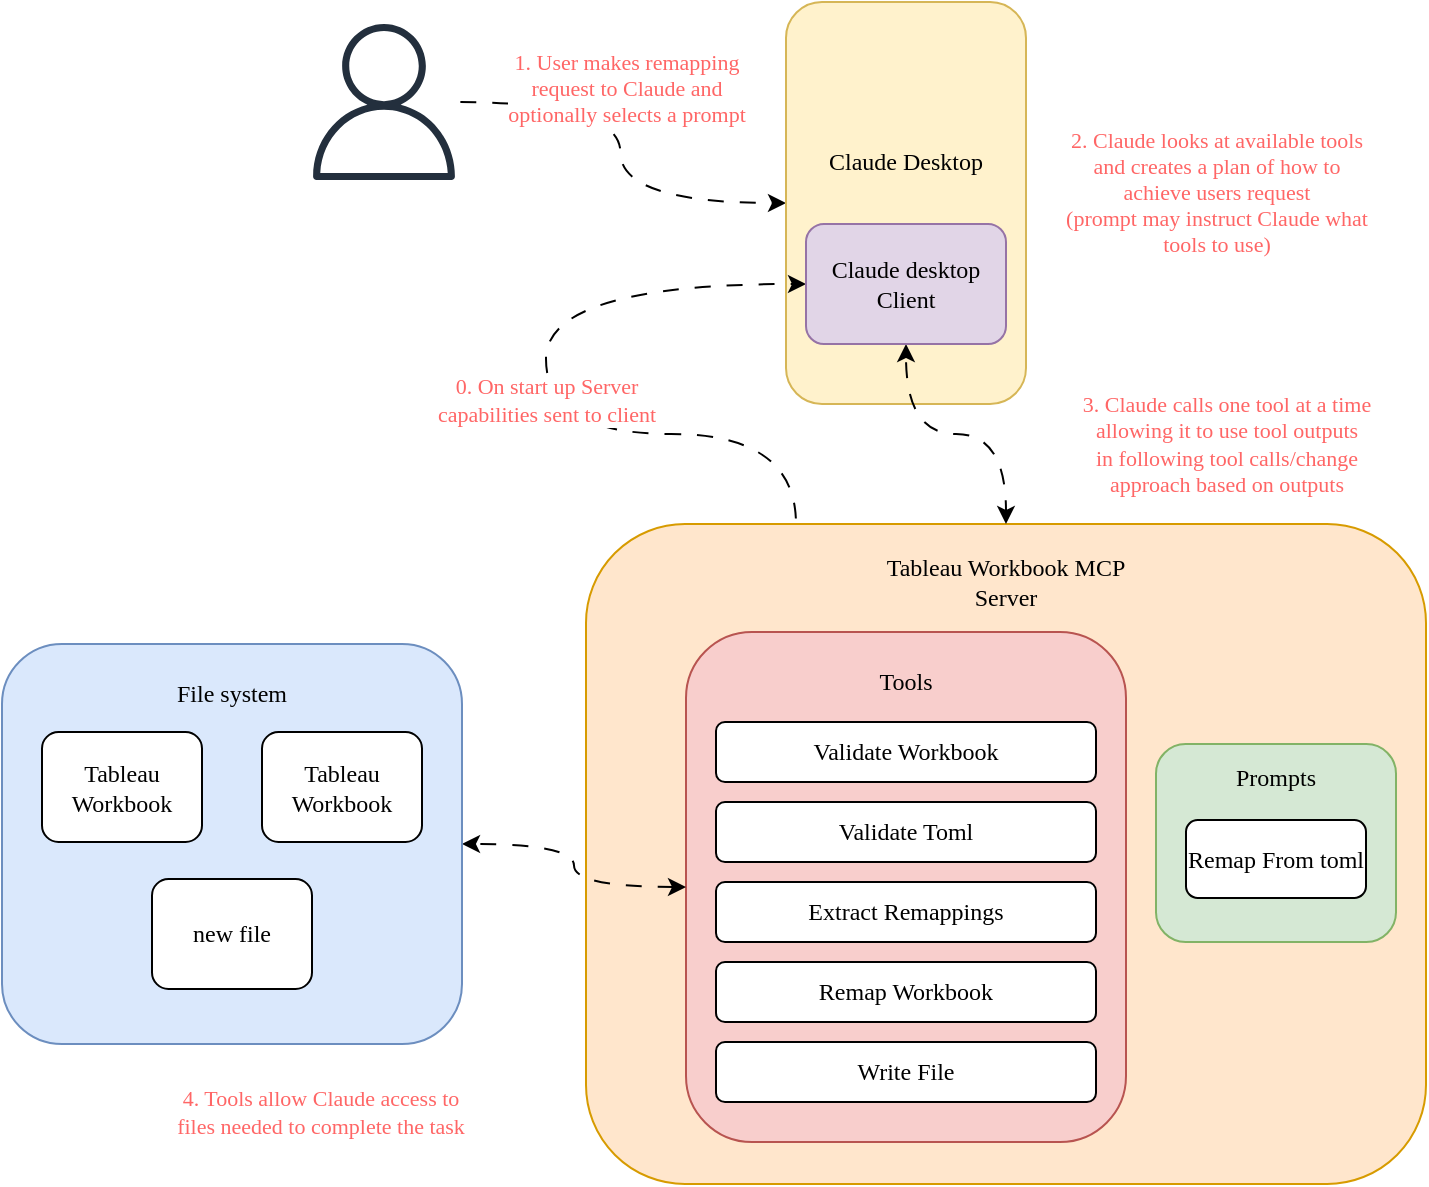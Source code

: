 <mxfile version="26.1.0">
  <diagram name="Page-1" id="AvqvbqHfpZ8JQRiq0W2e">
    <mxGraphModel dx="1026" dy="593" grid="0" gridSize="10" guides="1" tooltips="1" connect="1" arrows="1" fold="1" page="1" pageScale="1" pageWidth="1169" pageHeight="827" math="0" shadow="0">
      <root>
        <mxCell id="0" />
        <mxCell id="1" parent="0" />
        <mxCell id="1sJJKQHz4RUfYYNSVQgz-9" style="edgeStyle=orthogonalEdgeStyle;rounded=0;orthogonalLoop=1;jettySize=auto;html=1;entryX=0;entryY=0.5;entryDx=0;entryDy=0;flowAnimation=1;curved=1;" edge="1" parent="1" source="1sJJKQHz4RUfYYNSVQgz-1" target="1sJJKQHz4RUfYYNSVQgz-2">
          <mxGeometry relative="1" as="geometry" />
        </mxCell>
        <mxCell id="1sJJKQHz4RUfYYNSVQgz-10" value="&lt;font face=&quot;Comic Sans MS&quot;&gt;1. User makes remapping&lt;/font&gt;&lt;div&gt;&lt;font face=&quot;Comic Sans MS&quot;&gt;request to Claude and&lt;/font&gt;&lt;/div&gt;&lt;div&gt;&lt;font face=&quot;Comic Sans MS&quot;&gt;optionally selects a prompt&lt;/font&gt;&lt;/div&gt;" style="edgeLabel;html=1;align=center;verticalAlign=middle;resizable=0;points=[];fontColor=#FF6666;" vertex="1" connectable="0" parent="1sJJKQHz4RUfYYNSVQgz-9">
          <mxGeometry x="-0.196" y="1" relative="1" as="geometry">
            <mxPoint x="2" y="-12" as="offset" />
          </mxGeometry>
        </mxCell>
        <mxCell id="1sJJKQHz4RUfYYNSVQgz-1" value="" style="sketch=0;outlineConnect=0;fontColor=#232F3E;gradientColor=none;fillColor=#232F3D;strokeColor=none;dashed=0;verticalLabelPosition=bottom;verticalAlign=top;align=center;html=1;fontSize=12;fontStyle=0;aspect=fixed;pointerEvents=1;shape=mxgraph.aws4.user;" vertex="1" parent="1">
          <mxGeometry x="250" y="120" width="78" height="78" as="geometry" />
        </mxCell>
        <mxCell id="1sJJKQHz4RUfYYNSVQgz-2" value="" style="rounded=1;whiteSpace=wrap;html=1;align=center;fillColor=#fff2cc;strokeColor=#d6b656;" vertex="1" parent="1">
          <mxGeometry x="490" y="109" width="120" height="201" as="geometry" />
        </mxCell>
        <mxCell id="1sJJKQHz4RUfYYNSVQgz-3" value="&lt;span style=&quot;font-family: &amp;quot;Comic Sans MS&amp;quot;;&quot;&gt;Claude Desktop&lt;/span&gt;" style="text;html=1;align=center;verticalAlign=middle;whiteSpace=wrap;rounded=0;" vertex="1" parent="1">
          <mxGeometry x="500" y="174" width="100" height="30" as="geometry" />
        </mxCell>
        <mxCell id="1sJJKQHz4RUfYYNSVQgz-8" value="" style="shape=image;verticalLabelPosition=bottom;labelBackgroundColor=default;verticalAlign=top;aspect=fixed;imageAspect=0;image=https://zorgle.co.uk/wp-content/uploads/2024/11/Claude-ai-logo.png;" vertex="1" parent="1">
          <mxGeometry x="528" y="129" width="44" height="44" as="geometry" />
        </mxCell>
        <mxCell id="1sJJKQHz4RUfYYNSVQgz-15" value="&lt;font face=&quot;Comic Sans MS&quot;&gt;0. On start up Server&lt;/font&gt;&lt;div&gt;&lt;font face=&quot;Comic Sans MS&quot;&gt;capabilities sent to client&lt;/font&gt;&lt;/div&gt;" style="edgeStyle=orthogonalEdgeStyle;rounded=0;orthogonalLoop=1;jettySize=auto;html=1;exitX=0.25;exitY=0;exitDx=0;exitDy=0;entryX=0;entryY=0.5;entryDx=0;entryDy=0;curved=1;flowAnimation=1;fontColor=#FF6666;" edge="1" parent="1" source="1sJJKQHz4RUfYYNSVQgz-11" target="1sJJKQHz4RUfYYNSVQgz-14">
          <mxGeometry relative="1" as="geometry">
            <mxPoint as="offset" />
          </mxGeometry>
        </mxCell>
        <mxCell id="1sJJKQHz4RUfYYNSVQgz-11" value="" style="rounded=1;whiteSpace=wrap;html=1;fillColor=#ffe6cc;strokeColor=#d79b00;" vertex="1" parent="1">
          <mxGeometry x="390" y="370" width="420" height="330" as="geometry" />
        </mxCell>
        <mxCell id="1sJJKQHz4RUfYYNSVQgz-12" value="&lt;font face=&quot;Comic Sans MS&quot;&gt;Tableau Workbook MCP Server&lt;/font&gt;" style="text;html=1;align=center;verticalAlign=middle;whiteSpace=wrap;rounded=0;" vertex="1" parent="1">
          <mxGeometry x="525" y="384" width="150" height="30" as="geometry" />
        </mxCell>
        <mxCell id="1sJJKQHz4RUfYYNSVQgz-17" style="edgeStyle=orthogonalEdgeStyle;rounded=0;orthogonalLoop=1;jettySize=auto;html=1;exitX=0.5;exitY=1;exitDx=0;exitDy=0;entryX=0.5;entryY=0;entryDx=0;entryDy=0;startArrow=classic;startFill=1;flowAnimation=1;curved=1;" edge="1" parent="1" source="1sJJKQHz4RUfYYNSVQgz-14" target="1sJJKQHz4RUfYYNSVQgz-11">
          <mxGeometry relative="1" as="geometry" />
        </mxCell>
        <mxCell id="1sJJKQHz4RUfYYNSVQgz-14" value="&lt;font face=&quot;Comic Sans MS&quot;&gt;Claude desktop Client&lt;/font&gt;" style="rounded=1;whiteSpace=wrap;html=1;fillColor=#e1d5e7;strokeColor=#9673a6;" vertex="1" parent="1">
          <mxGeometry x="500" y="220" width="100" height="60" as="geometry" />
        </mxCell>
        <mxCell id="1sJJKQHz4RUfYYNSVQgz-23" value="" style="rounded=1;whiteSpace=wrap;html=1;fillColor=#f8cecc;strokeColor=#b85450;" vertex="1" parent="1">
          <mxGeometry x="440" y="424" width="220" height="255" as="geometry" />
        </mxCell>
        <mxCell id="1sJJKQHz4RUfYYNSVQgz-18" value="&lt;font face=&quot;Comic Sans MS&quot;&gt;Validate Workbook&lt;/font&gt;" style="rounded=1;whiteSpace=wrap;html=1;" vertex="1" parent="1">
          <mxGeometry x="455" y="469" width="190" height="30" as="geometry" />
        </mxCell>
        <mxCell id="1sJJKQHz4RUfYYNSVQgz-19" value="&lt;font face=&quot;Comic Sans MS&quot;&gt;Validate Toml&lt;/font&gt;" style="rounded=1;whiteSpace=wrap;html=1;" vertex="1" parent="1">
          <mxGeometry x="455" y="509" width="190" height="30" as="geometry" />
        </mxCell>
        <mxCell id="1sJJKQHz4RUfYYNSVQgz-20" value="&lt;font face=&quot;Comic Sans MS&quot;&gt;Extract Remappings&lt;/font&gt;" style="rounded=1;whiteSpace=wrap;html=1;" vertex="1" parent="1">
          <mxGeometry x="455" y="549" width="190" height="30" as="geometry" />
        </mxCell>
        <mxCell id="1sJJKQHz4RUfYYNSVQgz-21" value="&lt;font face=&quot;Comic Sans MS&quot;&gt;Remap Workbook&lt;/font&gt;" style="rounded=1;whiteSpace=wrap;html=1;" vertex="1" parent="1">
          <mxGeometry x="455" y="589" width="190" height="30" as="geometry" />
        </mxCell>
        <mxCell id="1sJJKQHz4RUfYYNSVQgz-22" value="&lt;font face=&quot;Comic Sans MS&quot;&gt;Write File&lt;/font&gt;" style="rounded=1;whiteSpace=wrap;html=1;" vertex="1" parent="1">
          <mxGeometry x="455" y="629" width="190" height="30" as="geometry" />
        </mxCell>
        <mxCell id="1sJJKQHz4RUfYYNSVQgz-24" value="&lt;font face=&quot;Comic Sans MS&quot;&gt;Tools&lt;/font&gt;" style="text;html=1;align=center;verticalAlign=middle;whiteSpace=wrap;rounded=0;" vertex="1" parent="1">
          <mxGeometry x="520" y="434" width="60" height="30" as="geometry" />
        </mxCell>
        <mxCell id="1sJJKQHz4RUfYYNSVQgz-39" style="edgeStyle=orthogonalEdgeStyle;rounded=0;orthogonalLoop=1;jettySize=auto;html=1;exitX=1;exitY=0.5;exitDx=0;exitDy=0;entryX=0;entryY=0.5;entryDx=0;entryDy=0;curved=1;flowAnimation=1;startArrow=classic;startFill=1;" edge="1" parent="1" source="1sJJKQHz4RUfYYNSVQgz-25" target="1sJJKQHz4RUfYYNSVQgz-23">
          <mxGeometry relative="1" as="geometry" />
        </mxCell>
        <mxCell id="1sJJKQHz4RUfYYNSVQgz-25" value="" style="rounded=1;whiteSpace=wrap;html=1;fillColor=#dae8fc;strokeColor=#6c8ebf;" vertex="1" parent="1">
          <mxGeometry x="98" y="430" width="230" height="200" as="geometry" />
        </mxCell>
        <mxCell id="1sJJKQHz4RUfYYNSVQgz-26" value="&lt;font face=&quot;Comic Sans MS&quot;&gt;File system&lt;/font&gt;" style="text;html=1;align=center;verticalAlign=middle;whiteSpace=wrap;rounded=0;" vertex="1" parent="1">
          <mxGeometry x="138" y="440" width="150" height="30" as="geometry" />
        </mxCell>
        <mxCell id="1sJJKQHz4RUfYYNSVQgz-27" value="&lt;font face=&quot;Comic Sans MS&quot;&gt;Tableau Workbook&lt;/font&gt;" style="rounded=1;whiteSpace=wrap;html=1;" vertex="1" parent="1">
          <mxGeometry x="118" y="474" width="80" height="55" as="geometry" />
        </mxCell>
        <mxCell id="1sJJKQHz4RUfYYNSVQgz-28" value="&lt;font face=&quot;Comic Sans MS&quot;&gt;Tableau Workbook&lt;/font&gt;" style="rounded=1;whiteSpace=wrap;html=1;" vertex="1" parent="1">
          <mxGeometry x="228" y="474" width="80" height="55" as="geometry" />
        </mxCell>
        <mxCell id="1sJJKQHz4RUfYYNSVQgz-29" value="&lt;font face=&quot;Comic Sans MS&quot;&gt;new file&lt;/font&gt;" style="rounded=1;whiteSpace=wrap;html=1;" vertex="1" parent="1">
          <mxGeometry x="173" y="547.5" width="80" height="55" as="geometry" />
        </mxCell>
        <mxCell id="1sJJKQHz4RUfYYNSVQgz-41" value="" style="rounded=1;whiteSpace=wrap;html=1;fillColor=#d5e8d4;strokeColor=#82b366;" vertex="1" parent="1">
          <mxGeometry x="675" y="480" width="120" height="99" as="geometry" />
        </mxCell>
        <mxCell id="1sJJKQHz4RUfYYNSVQgz-42" value="&lt;font face=&quot;Comic Sans MS&quot;&gt;Prompts&lt;/font&gt;" style="text;html=1;align=center;verticalAlign=middle;whiteSpace=wrap;rounded=0;" vertex="1" parent="1">
          <mxGeometry x="705" y="482" width="60" height="30" as="geometry" />
        </mxCell>
        <mxCell id="1sJJKQHz4RUfYYNSVQgz-43" value="&lt;font face=&quot;Comic Sans MS&quot;&gt;Remap From toml&lt;/font&gt;" style="rounded=1;whiteSpace=wrap;html=1;" vertex="1" parent="1">
          <mxGeometry x="690" y="518" width="90" height="39" as="geometry" />
        </mxCell>
        <mxCell id="1sJJKQHz4RUfYYNSVQgz-45" value="&lt;font face=&quot;Comic Sans MS&quot;&gt;2. Claude looks at available tools&lt;/font&gt;&lt;div&gt;&lt;font face=&quot;Comic Sans MS&quot;&gt;and creates a plan of how to&lt;/font&gt;&lt;/div&gt;&lt;div&gt;&lt;font face=&quot;Comic Sans MS&quot;&gt;achieve users request&lt;br&gt;(prompt may instruct Claude what&lt;br&gt;tools to use)&lt;/font&gt;&lt;/div&gt;" style="edgeLabel;html=1;align=center;verticalAlign=middle;resizable=0;points=[];fontColor=#FF6666;" vertex="1" connectable="0" parent="1">
          <mxGeometry x="705" y="204.005" as="geometry" />
        </mxCell>
        <mxCell id="1sJJKQHz4RUfYYNSVQgz-46" value="&lt;font face=&quot;Comic Sans MS&quot;&gt;3. Claude calls one tool at a time&lt;/font&gt;&lt;div&gt;&lt;font face=&quot;Comic Sans MS&quot;&gt;allowing it to use tool outputs&lt;/font&gt;&lt;/div&gt;&lt;div&gt;&lt;font face=&quot;Comic Sans MS&quot;&gt;in following tool calls/change&lt;/font&gt;&lt;/div&gt;&lt;div&gt;&lt;font face=&quot;Comic Sans MS&quot;&gt;approach based on outputs&lt;/font&gt;&lt;/div&gt;" style="edgeLabel;html=1;align=center;verticalAlign=middle;resizable=0;points=[];fontColor=#FF6666;" vertex="1" connectable="0" parent="1">
          <mxGeometry x="710" y="330.005" as="geometry" />
        </mxCell>
        <mxCell id="1sJJKQHz4RUfYYNSVQgz-47" value="&lt;font face=&quot;Comic Sans MS&quot;&gt;4. Tools allow Claude access to&lt;/font&gt;&lt;div&gt;&lt;font face=&quot;Comic Sans MS&quot;&gt;files needed to complete the task&lt;/font&gt;&lt;/div&gt;" style="edgeLabel;html=1;align=center;verticalAlign=middle;resizable=0;points=[];fontColor=#FF6666;" vertex="1" connectable="0" parent="1">
          <mxGeometry x="380.0" y="189.005" as="geometry">
            <mxPoint x="-123" y="475" as="offset" />
          </mxGeometry>
        </mxCell>
      </root>
    </mxGraphModel>
  </diagram>
</mxfile>
